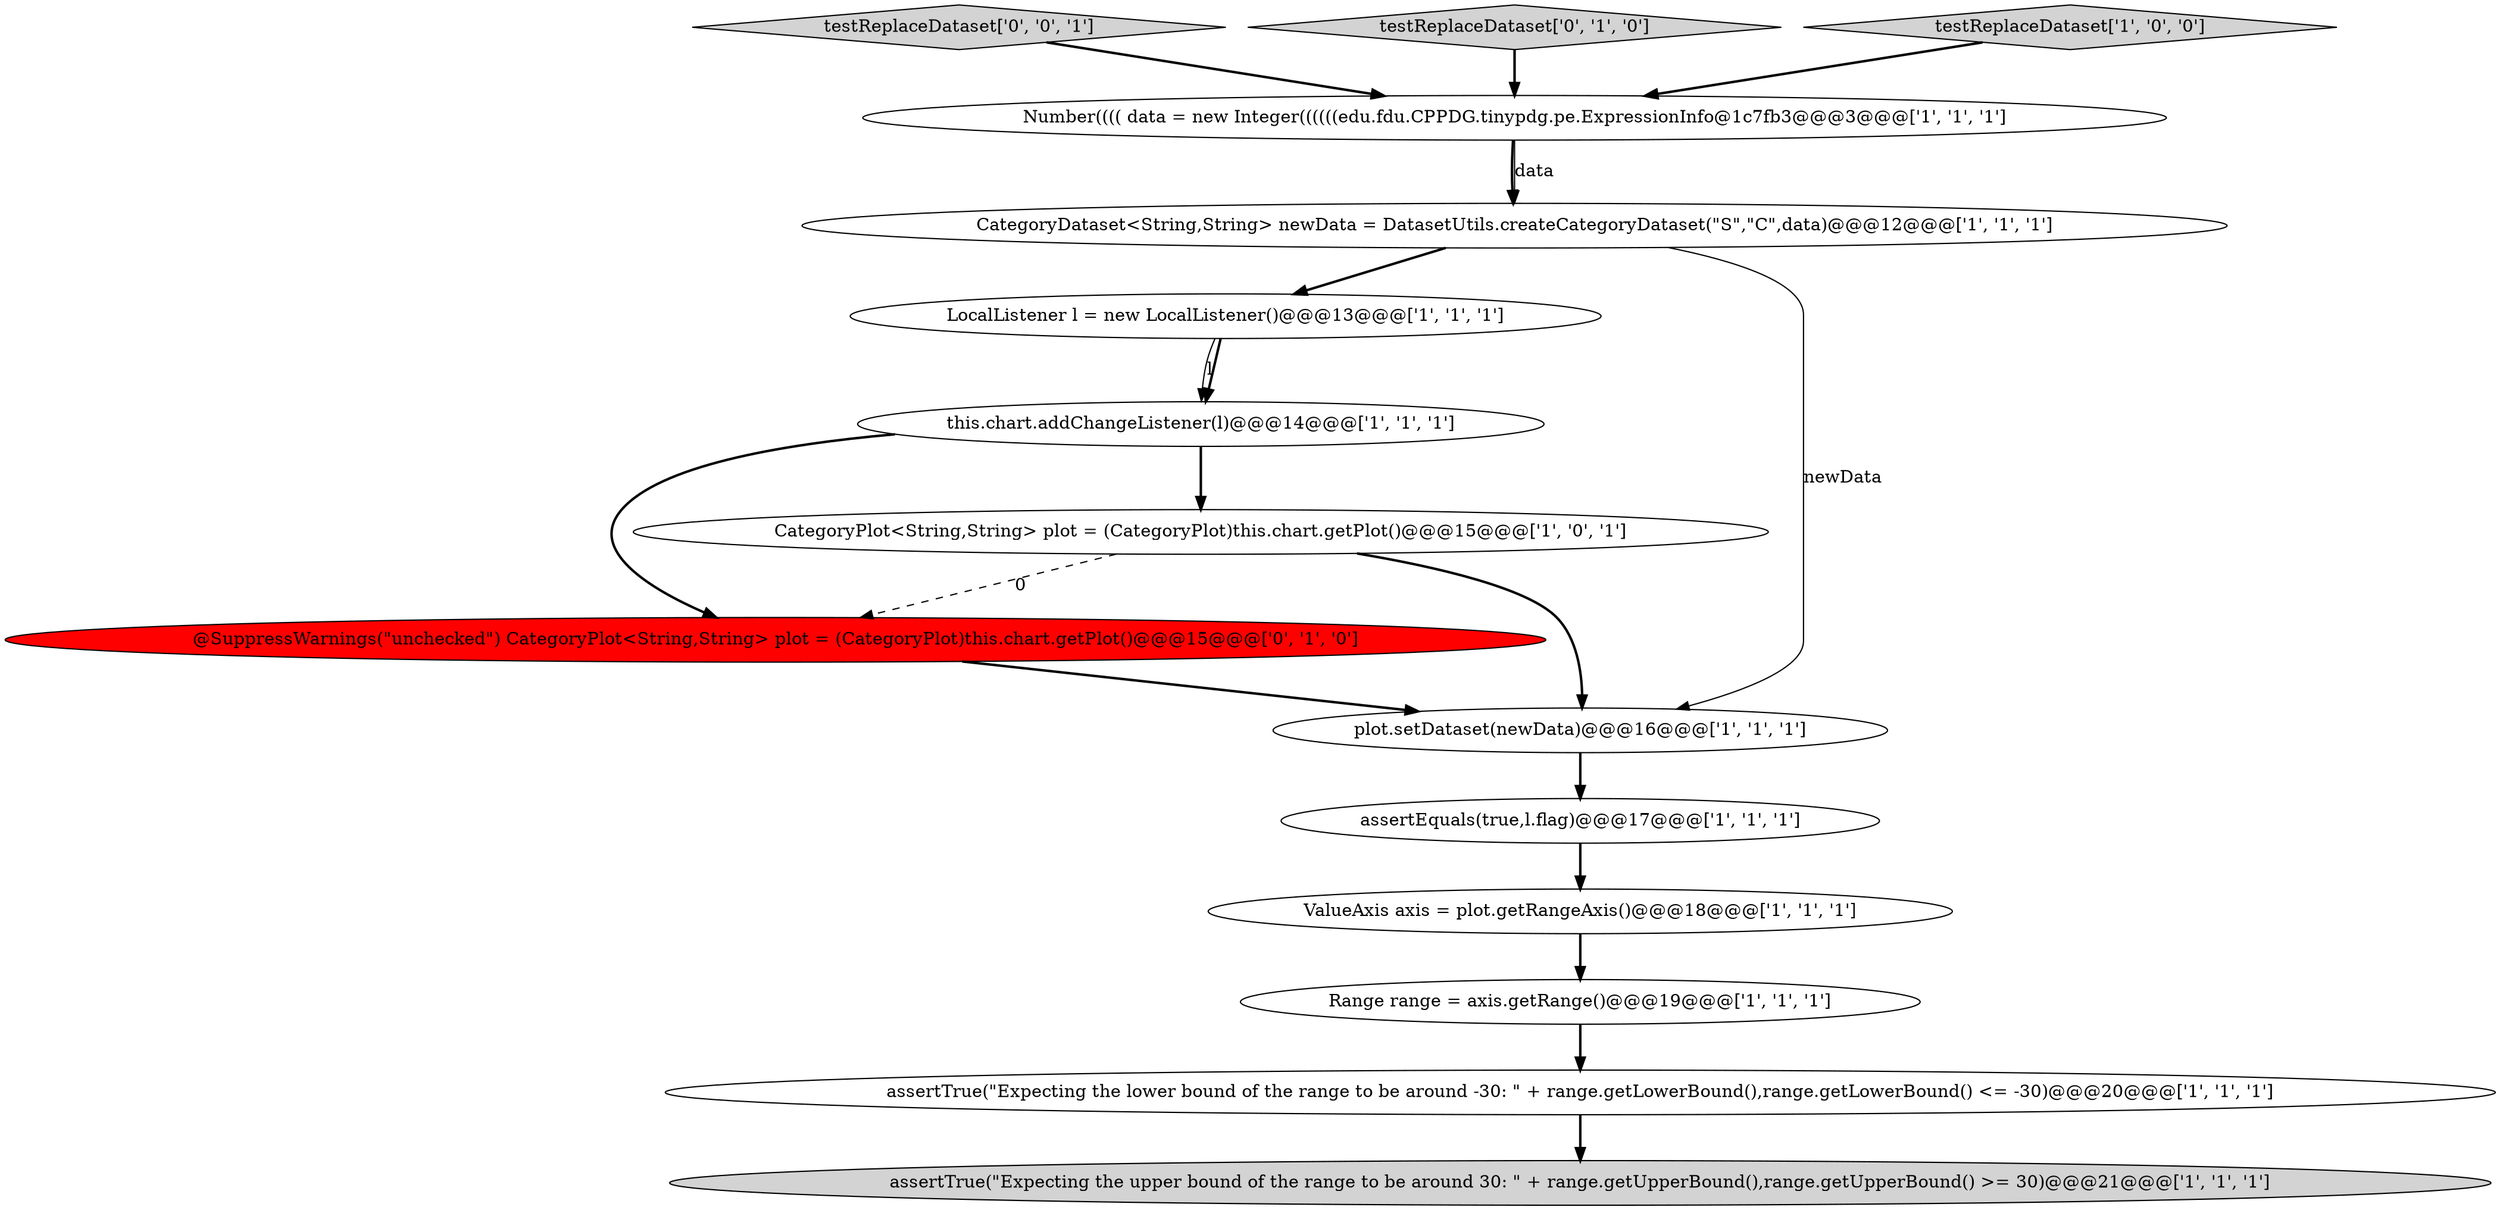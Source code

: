 digraph {
6 [style = filled, label = "assertTrue(\"Expecting the lower bound of the range to be around -30: \" + range.getLowerBound(),range.getLowerBound() <= -30)@@@20@@@['1', '1', '1']", fillcolor = white, shape = ellipse image = "AAA0AAABBB1BBB"];
11 [style = filled, label = "CategoryDataset<String,String> newData = DatasetUtils.createCategoryDataset(\"S\",\"C\",data)@@@12@@@['1', '1', '1']", fillcolor = white, shape = ellipse image = "AAA0AAABBB1BBB"];
9 [style = filled, label = "Number(((( data = new Integer((((((edu.fdu.CPPDG.tinypdg.pe.ExpressionInfo@1c7fb3@@@3@@@['1', '1', '1']", fillcolor = white, shape = ellipse image = "AAA0AAABBB1BBB"];
4 [style = filled, label = "this.chart.addChangeListener(l)@@@14@@@['1', '1', '1']", fillcolor = white, shape = ellipse image = "AAA0AAABBB1BBB"];
3 [style = filled, label = "ValueAxis axis = plot.getRangeAxis()@@@18@@@['1', '1', '1']", fillcolor = white, shape = ellipse image = "AAA0AAABBB1BBB"];
10 [style = filled, label = "LocalListener l = new LocalListener()@@@13@@@['1', '1', '1']", fillcolor = white, shape = ellipse image = "AAA0AAABBB1BBB"];
5 [style = filled, label = "assertEquals(true,l.flag)@@@17@@@['1', '1', '1']", fillcolor = white, shape = ellipse image = "AAA0AAABBB1BBB"];
12 [style = filled, label = "@SuppressWarnings(\"unchecked\") CategoryPlot<String,String> plot = (CategoryPlot)this.chart.getPlot()@@@15@@@['0', '1', '0']", fillcolor = red, shape = ellipse image = "AAA1AAABBB2BBB"];
0 [style = filled, label = "CategoryPlot<String,String> plot = (CategoryPlot)this.chart.getPlot()@@@15@@@['1', '0', '1']", fillcolor = white, shape = ellipse image = "AAA0AAABBB1BBB"];
14 [style = filled, label = "testReplaceDataset['0', '0', '1']", fillcolor = lightgray, shape = diamond image = "AAA0AAABBB3BBB"];
7 [style = filled, label = "Range range = axis.getRange()@@@19@@@['1', '1', '1']", fillcolor = white, shape = ellipse image = "AAA0AAABBB1BBB"];
1 [style = filled, label = "assertTrue(\"Expecting the upper bound of the range to be around 30: \" + range.getUpperBound(),range.getUpperBound() >= 30)@@@21@@@['1', '1', '1']", fillcolor = lightgray, shape = ellipse image = "AAA0AAABBB1BBB"];
2 [style = filled, label = "plot.setDataset(newData)@@@16@@@['1', '1', '1']", fillcolor = white, shape = ellipse image = "AAA0AAABBB1BBB"];
13 [style = filled, label = "testReplaceDataset['0', '1', '0']", fillcolor = lightgray, shape = diamond image = "AAA0AAABBB2BBB"];
8 [style = filled, label = "testReplaceDataset['1', '0', '0']", fillcolor = lightgray, shape = diamond image = "AAA0AAABBB1BBB"];
10->4 [style = solid, label="l"];
5->3 [style = bold, label=""];
6->1 [style = bold, label=""];
4->12 [style = bold, label=""];
14->9 [style = bold, label=""];
12->2 [style = bold, label=""];
2->5 [style = bold, label=""];
13->9 [style = bold, label=""];
9->11 [style = bold, label=""];
0->12 [style = dashed, label="0"];
3->7 [style = bold, label=""];
11->10 [style = bold, label=""];
11->2 [style = solid, label="newData"];
9->11 [style = solid, label="data"];
7->6 [style = bold, label=""];
4->0 [style = bold, label=""];
0->2 [style = bold, label=""];
8->9 [style = bold, label=""];
10->4 [style = bold, label=""];
}

